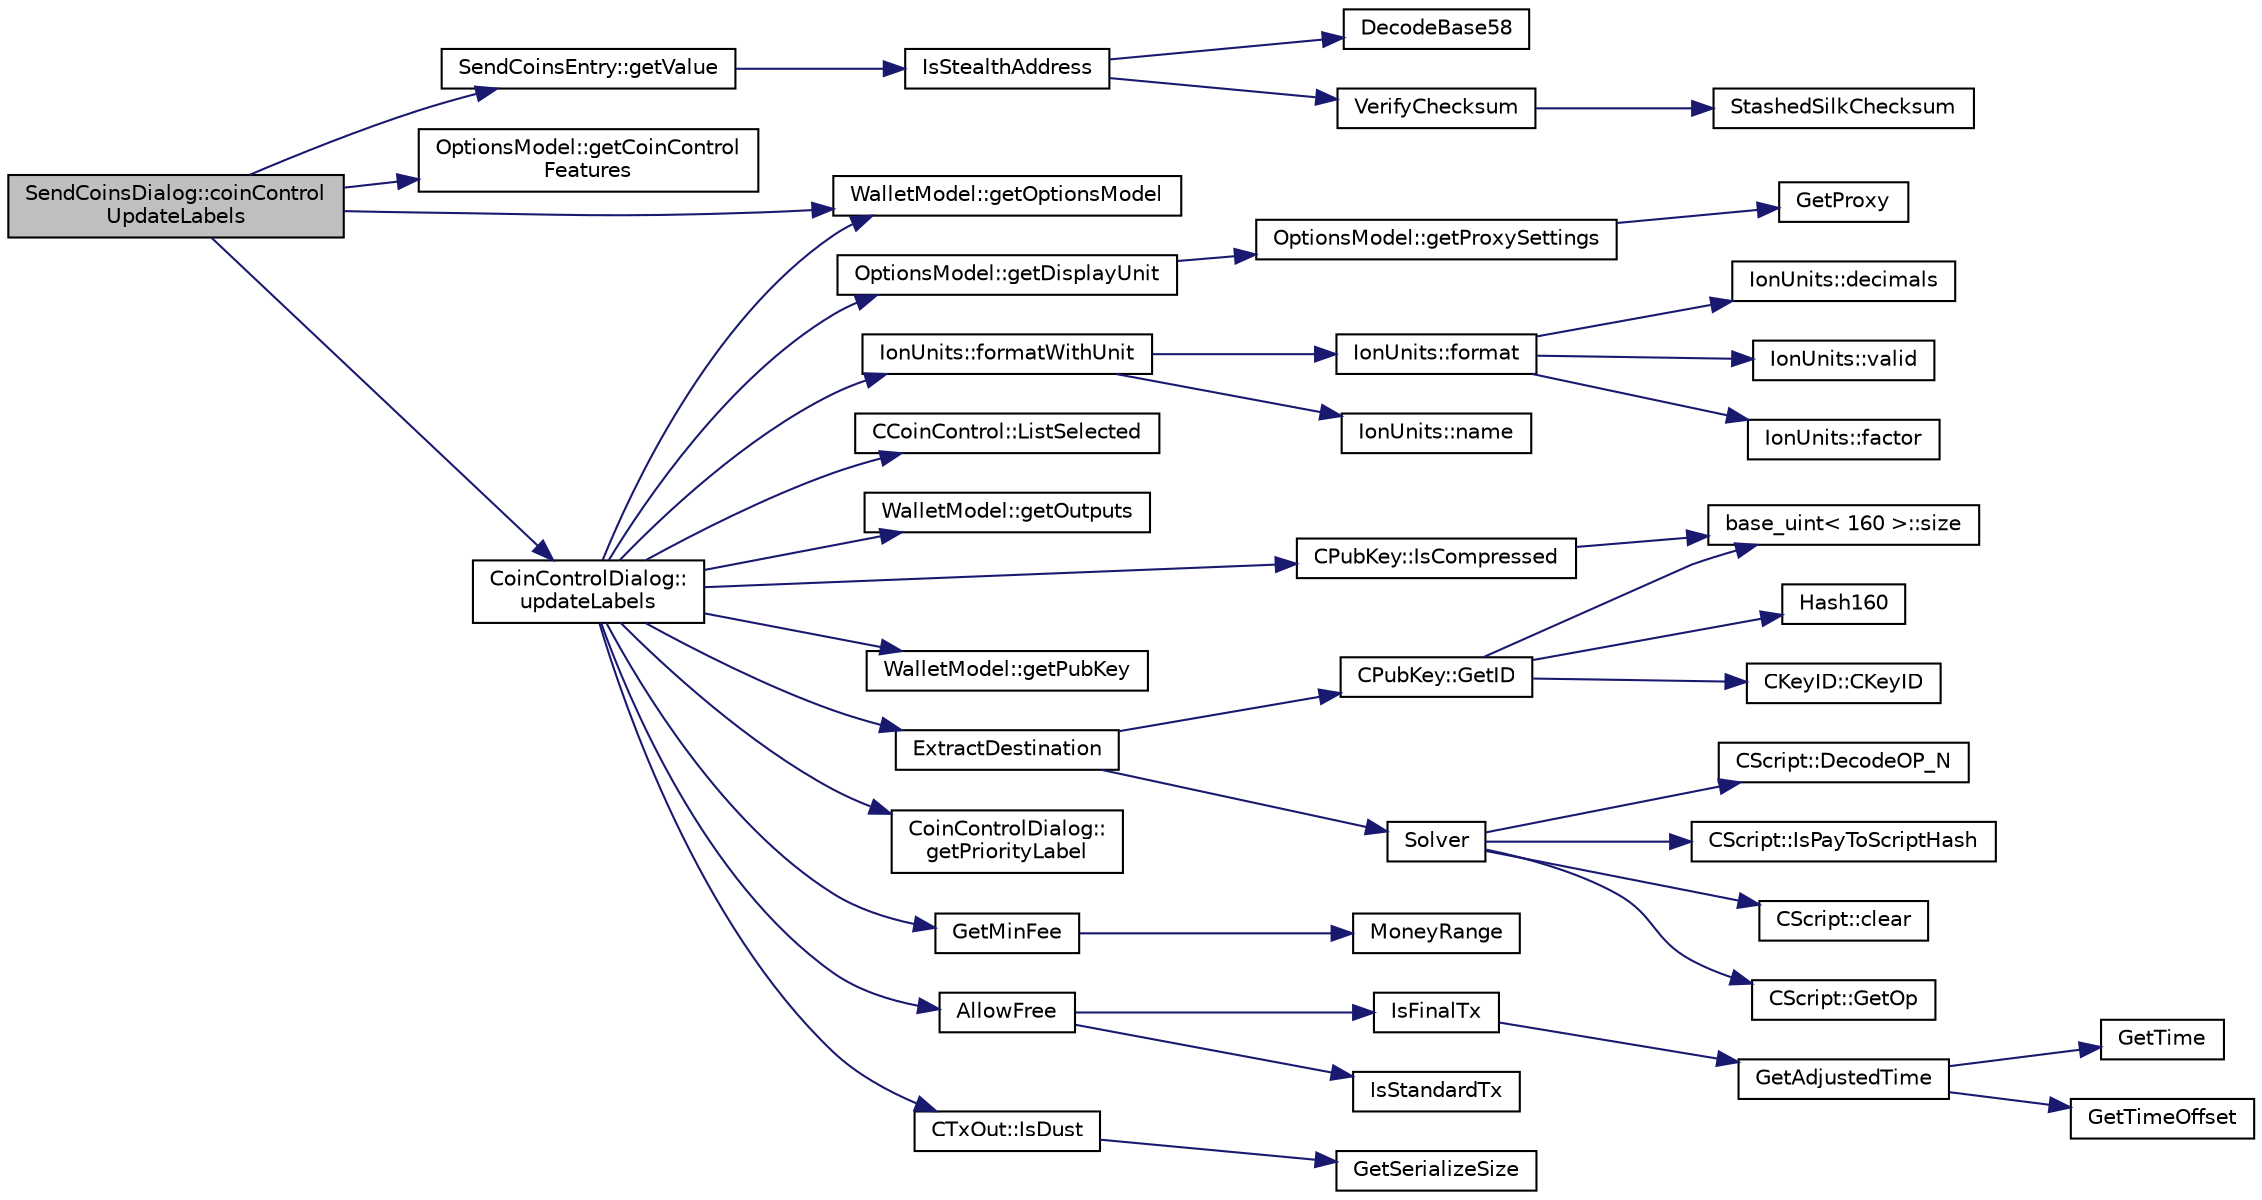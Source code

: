 digraph "SendCoinsDialog::coinControlUpdateLabels"
{
  edge [fontname="Helvetica",fontsize="10",labelfontname="Helvetica",labelfontsize="10"];
  node [fontname="Helvetica",fontsize="10",shape=record];
  rankdir="LR";
  Node533 [label="SendCoinsDialog::coinControl\lUpdateLabels",height=0.2,width=0.4,color="black", fillcolor="grey75", style="filled", fontcolor="black"];
  Node533 -> Node534 [color="midnightblue",fontsize="10",style="solid",fontname="Helvetica"];
  Node534 [label="WalletModel::getOptionsModel",height=0.2,width=0.4,color="black", fillcolor="white", style="filled",URL="$d4/d27/class_wallet_model.html#a96d53e56b3f8f07537ea2523f7a7d300"];
  Node533 -> Node535 [color="midnightblue",fontsize="10",style="solid",fontname="Helvetica"];
  Node535 [label="OptionsModel::getCoinControl\lFeatures",height=0.2,width=0.4,color="black", fillcolor="white", style="filled",URL="$da/d1f/class_options_model.html#ace6c871068f613aee277e37bfdc988c0"];
  Node533 -> Node536 [color="midnightblue",fontsize="10",style="solid",fontname="Helvetica"];
  Node536 [label="SendCoinsEntry::getValue",height=0.2,width=0.4,color="black", fillcolor="white", style="filled",URL="$d0/dbc/class_send_coins_entry.html#af36fb0ed9e2e07079c1a982b31e793c8"];
  Node536 -> Node537 [color="midnightblue",fontsize="10",style="solid",fontname="Helvetica"];
  Node537 [label="IsStealthAddress",height=0.2,width=0.4,color="black", fillcolor="white", style="filled",URL="$db/d2d/stealth_8cpp.html#a26c89afcb720e8b1a9c9dadaee26757b"];
  Node537 -> Node538 [color="midnightblue",fontsize="10",style="solid",fontname="Helvetica"];
  Node538 [label="DecodeBase58",height=0.2,width=0.4,color="black", fillcolor="white", style="filled",URL="$db/d9c/base58_8cpp.html#a0f74d1d6e7e982cad4b0e538acea4538",tooltip="Decode a base58-encoded string (psz) into a byte vector (vchRet). "];
  Node537 -> Node539 [color="midnightblue",fontsize="10",style="solid",fontname="Helvetica"];
  Node539 [label="VerifyChecksum",height=0.2,width=0.4,color="black", fillcolor="white", style="filled",URL="$db/d2d/stealth_8cpp.html#a5ff6f6775db5f747f5088c7ef8264b74"];
  Node539 -> Node540 [color="midnightblue",fontsize="10",style="solid",fontname="Helvetica"];
  Node540 [label="StashedSilkChecksum",height=0.2,width=0.4,color="black", fillcolor="white", style="filled",URL="$db/d2d/stealth_8cpp.html#abb79a3b98a10b85daf3f3ff35c1cbfa8"];
  Node533 -> Node541 [color="midnightblue",fontsize="10",style="solid",fontname="Helvetica"];
  Node541 [label="CoinControlDialog::\lupdateLabels",height=0.2,width=0.4,color="black", fillcolor="white", style="filled",URL="$dd/dfb/class_coin_control_dialog.html#a4fc60e89b097952ff22dc0f9c58c87d9"];
  Node541 -> Node542 [color="midnightblue",fontsize="10",style="solid",fontname="Helvetica"];
  Node542 [label="CCoinControl::ListSelected",height=0.2,width=0.4,color="black", fillcolor="white", style="filled",URL="$dc/d48/class_c_coin_control.html#a176b3a32b5f623fe25b8e61ca561422e"];
  Node541 -> Node543 [color="midnightblue",fontsize="10",style="solid",fontname="Helvetica"];
  Node543 [label="WalletModel::getOutputs",height=0.2,width=0.4,color="black", fillcolor="white", style="filled",URL="$d4/d27/class_wallet_model.html#a5237ea4d9724807a05e2944e5ce6f181"];
  Node541 -> Node544 [color="midnightblue",fontsize="10",style="solid",fontname="Helvetica"];
  Node544 [label="ExtractDestination",height=0.2,width=0.4,color="black", fillcolor="white", style="filled",URL="$dd/d0f/script_8cpp.html#a951f7e601746ae076afdf3169ecca2fc"];
  Node544 -> Node545 [color="midnightblue",fontsize="10",style="solid",fontname="Helvetica"];
  Node545 [label="Solver",height=0.2,width=0.4,color="black", fillcolor="white", style="filled",URL="$dd/d0f/script_8cpp.html#a6ee6be50bff44464e905680c6fcee6dc"];
  Node545 -> Node546 [color="midnightblue",fontsize="10",style="solid",fontname="Helvetica"];
  Node546 [label="CScript::IsPayToScriptHash",height=0.2,width=0.4,color="black", fillcolor="white", style="filled",URL="$d9/d4b/class_c_script.html#a0c3729c606d318923dc06f95d85a0971"];
  Node545 -> Node547 [color="midnightblue",fontsize="10",style="solid",fontname="Helvetica"];
  Node547 [label="CScript::clear",height=0.2,width=0.4,color="black", fillcolor="white", style="filled",URL="$d9/d4b/class_c_script.html#a7b2baf842621f07c4939408acf63377c"];
  Node545 -> Node548 [color="midnightblue",fontsize="10",style="solid",fontname="Helvetica"];
  Node548 [label="CScript::GetOp",height=0.2,width=0.4,color="black", fillcolor="white", style="filled",URL="$d9/d4b/class_c_script.html#a94635ed93d8d244ec3acfa83f9ecfe5f"];
  Node545 -> Node549 [color="midnightblue",fontsize="10",style="solid",fontname="Helvetica"];
  Node549 [label="CScript::DecodeOP_N",height=0.2,width=0.4,color="black", fillcolor="white", style="filled",URL="$d9/d4b/class_c_script.html#a7f975fca06b3e9a17da8ba23c7647e2e"];
  Node544 -> Node550 [color="midnightblue",fontsize="10",style="solid",fontname="Helvetica"];
  Node550 [label="CPubKey::GetID",height=0.2,width=0.4,color="black", fillcolor="white", style="filled",URL="$da/d4e/class_c_pub_key.html#a2675f7e6f72eff68e7a5227289feb021"];
  Node550 -> Node551 [color="midnightblue",fontsize="10",style="solid",fontname="Helvetica"];
  Node551 [label="CKeyID::CKeyID",height=0.2,width=0.4,color="black", fillcolor="white", style="filled",URL="$dd/d88/class_c_key_i_d.html#a01dbd3c37820a2ffe89d106c6a7cf53d"];
  Node550 -> Node552 [color="midnightblue",fontsize="10",style="solid",fontname="Helvetica"];
  Node552 [label="Hash160",height=0.2,width=0.4,color="black", fillcolor="white", style="filled",URL="$db/dfb/hash_8h.html#a4490f70ddae16e9e48460a0416a48a6b"];
  Node550 -> Node553 [color="midnightblue",fontsize="10",style="solid",fontname="Helvetica"];
  Node553 [label="base_uint\< 160 \>::size",height=0.2,width=0.4,color="black", fillcolor="white", style="filled",URL="$da/df7/classbase__uint.html#a1f49b034e686269601ea89b0319b8004"];
  Node541 -> Node554 [color="midnightblue",fontsize="10",style="solid",fontname="Helvetica"];
  Node554 [label="WalletModel::getPubKey",height=0.2,width=0.4,color="black", fillcolor="white", style="filled",URL="$d4/d27/class_wallet_model.html#abe0b4462654768f301d1f758f7907ca2"];
  Node541 -> Node555 [color="midnightblue",fontsize="10",style="solid",fontname="Helvetica"];
  Node555 [label="CPubKey::IsCompressed",height=0.2,width=0.4,color="black", fillcolor="white", style="filled",URL="$da/d4e/class_c_pub_key.html#a25f8b70340ad20ddab0f80ec4cee9396"];
  Node555 -> Node553 [color="midnightblue",fontsize="10",style="solid",fontname="Helvetica"];
  Node541 -> Node556 [color="midnightblue",fontsize="10",style="solid",fontname="Helvetica"];
  Node556 [label="CoinControlDialog::\lgetPriorityLabel",height=0.2,width=0.4,color="black", fillcolor="white", style="filled",URL="$dd/dfb/class_coin_control_dialog.html#a7285f91e6d9b510084966f4229146bcd"];
  Node541 -> Node557 [color="midnightblue",fontsize="10",style="solid",fontname="Helvetica"];
  Node557 [label="GetMinFee",height=0.2,width=0.4,color="black", fillcolor="white", style="filled",URL="$df/d0a/main_8cpp.html#a95215e52b78d3270b416dc7b83a306fe"];
  Node557 -> Node558 [color="midnightblue",fontsize="10",style="solid",fontname="Helvetica"];
  Node558 [label="MoneyRange",height=0.2,width=0.4,color="black", fillcolor="white", style="filled",URL="$dd/d2f/amount_8h.html#a12db56a9a1c931941f0943ecbb278aae"];
  Node541 -> Node559 [color="midnightblue",fontsize="10",style="solid",fontname="Helvetica"];
  Node559 [label="AllowFree",height=0.2,width=0.4,color="black", fillcolor="white", style="filled",URL="$d4/dbf/main_8h.html#ae6c67bac023a01f1ae29b7f2f4505bba"];
  Node559 -> Node560 [color="midnightblue",fontsize="10",style="solid",fontname="Helvetica"];
  Node560 [label="IsStandardTx",height=0.2,width=0.4,color="black", fillcolor="white", style="filled",URL="$d4/dbf/main_8h.html#a74832d5d658916e73adb139fd60e2354",tooltip="Check for standard transaction types. "];
  Node559 -> Node561 [color="midnightblue",fontsize="10",style="solid",fontname="Helvetica"];
  Node561 [label="IsFinalTx",height=0.2,width=0.4,color="black", fillcolor="white", style="filled",URL="$d4/dbf/main_8h.html#aa7ca31ac11bff224c6b0ac27fccce7b5"];
  Node561 -> Node562 [color="midnightblue",fontsize="10",style="solid",fontname="Helvetica"];
  Node562 [label="GetAdjustedTime",height=0.2,width=0.4,color="black", fillcolor="white", style="filled",URL="$df/d2d/util_8cpp.html#a09f81b9c7650f898cf3cf305b87547e6"];
  Node562 -> Node563 [color="midnightblue",fontsize="10",style="solid",fontname="Helvetica"];
  Node563 [label="GetTime",height=0.2,width=0.4,color="black", fillcolor="white", style="filled",URL="$df/d2d/util_8cpp.html#a46fac5fba8ba905b5f9acb364f5d8c6f"];
  Node562 -> Node564 [color="midnightblue",fontsize="10",style="solid",fontname="Helvetica"];
  Node564 [label="GetTimeOffset",height=0.2,width=0.4,color="black", fillcolor="white", style="filled",URL="$df/d2d/util_8cpp.html#a50ca5344c75631267633f15cfe5e983e"];
  Node541 -> Node565 [color="midnightblue",fontsize="10",style="solid",fontname="Helvetica"];
  Node565 [label="CTxOut::IsDust",height=0.2,width=0.4,color="black", fillcolor="white", style="filled",URL="$d2/db7/class_c_tx_out.html#aea509406c87cc1495fb1b1d832eff063"];
  Node565 -> Node566 [color="midnightblue",fontsize="10",style="solid",fontname="Helvetica"];
  Node566 [label="GetSerializeSize",height=0.2,width=0.4,color="black", fillcolor="white", style="filled",URL="$df/d9d/serialize_8h.html#a48239e478ae730373d1984fe304ca025"];
  Node541 -> Node534 [color="midnightblue",fontsize="10",style="solid",fontname="Helvetica"];
  Node541 -> Node567 [color="midnightblue",fontsize="10",style="solid",fontname="Helvetica"];
  Node567 [label="OptionsModel::getDisplayUnit",height=0.2,width=0.4,color="black", fillcolor="white", style="filled",URL="$da/d1f/class_options_model.html#a3b6e4d4ef42be3aaba315b8cd14f468e"];
  Node567 -> Node568 [color="midnightblue",fontsize="10",style="solid",fontname="Helvetica"];
  Node568 [label="OptionsModel::getProxySettings",height=0.2,width=0.4,color="black", fillcolor="white", style="filled",URL="$da/d1f/class_options_model.html#a0fa582a801df3753c2c50840c40bb350"];
  Node568 -> Node569 [color="midnightblue",fontsize="10",style="solid",fontname="Helvetica"];
  Node569 [label="GetProxy",height=0.2,width=0.4,color="black", fillcolor="white", style="filled",URL="$d0/d0e/netbase_8cpp.html#a4e67b39fc1769663260d791d2f4d049d"];
  Node541 -> Node570 [color="midnightblue",fontsize="10",style="solid",fontname="Helvetica"];
  Node570 [label="IonUnits::formatWithUnit",height=0.2,width=0.4,color="black", fillcolor="white", style="filled",URL="$d7/dab/class_ion_units.html#a07052cd4b4b8496b73ffe657432a8624",tooltip="Format as string (with unit) "];
  Node570 -> Node571 [color="midnightblue",fontsize="10",style="solid",fontname="Helvetica"];
  Node571 [label="IonUnits::format",height=0.2,width=0.4,color="black", fillcolor="white", style="filled",URL="$d7/dab/class_ion_units.html#a7cf8cdbd0a24c418ae91b511fac5bee4",tooltip="Format as string. "];
  Node571 -> Node572 [color="midnightblue",fontsize="10",style="solid",fontname="Helvetica"];
  Node572 [label="IonUnits::valid",height=0.2,width=0.4,color="black", fillcolor="white", style="filled",URL="$d7/dab/class_ion_units.html#a23c5b1306ed473dbb2375a6675a2ce13",tooltip="Is unit ID valid? "];
  Node571 -> Node573 [color="midnightblue",fontsize="10",style="solid",fontname="Helvetica"];
  Node573 [label="IonUnits::factor",height=0.2,width=0.4,color="black", fillcolor="white", style="filled",URL="$d7/dab/class_ion_units.html#a210814a200496caf63083ed4abd1bd24",tooltip="Number of Satoshis (1e-8) per unit. "];
  Node571 -> Node574 [color="midnightblue",fontsize="10",style="solid",fontname="Helvetica"];
  Node574 [label="IonUnits::decimals",height=0.2,width=0.4,color="black", fillcolor="white", style="filled",URL="$d7/dab/class_ion_units.html#a5e9c7a5b666b858c171760273c51c9d7",tooltip="Number of decimals left. "];
  Node570 -> Node575 [color="midnightblue",fontsize="10",style="solid",fontname="Helvetica"];
  Node575 [label="IonUnits::name",height=0.2,width=0.4,color="black", fillcolor="white", style="filled",URL="$d7/dab/class_ion_units.html#a5bb4881389b09aeeb0bc235e87e0a42f",tooltip="Short name. "];
}
